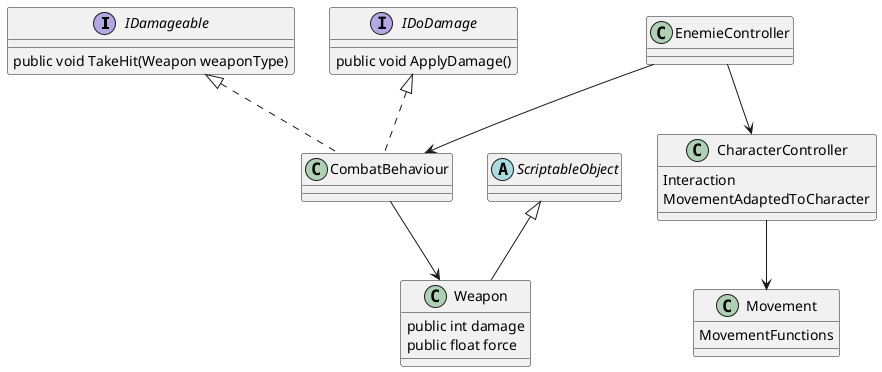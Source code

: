 @startuml
'https://plantuml.com/mindmap-diagram

interface IDamageable
{
    public void TakeHit(Weapon weaponType)
}

interface IDoDamage
{
    public void ApplyDamage()
}

abstract class ScriptableObject
{

}

class Weapon extends ScriptableObject
{
    public int damage
    public float force
}

class CharacterController
{
    Interaction
    MovementAdaptedToCharacter
}

class Movement
{
    MovementFunctions
}


class CombatBehaviour implements IDamageable,IDoDamage
{

}

class EnemieController
{

}


CharacterController --> Movement

CombatBehaviour --> Weapon

EnemieController --> CharacterController
EnemieController --> CombatBehaviour


@enduml
